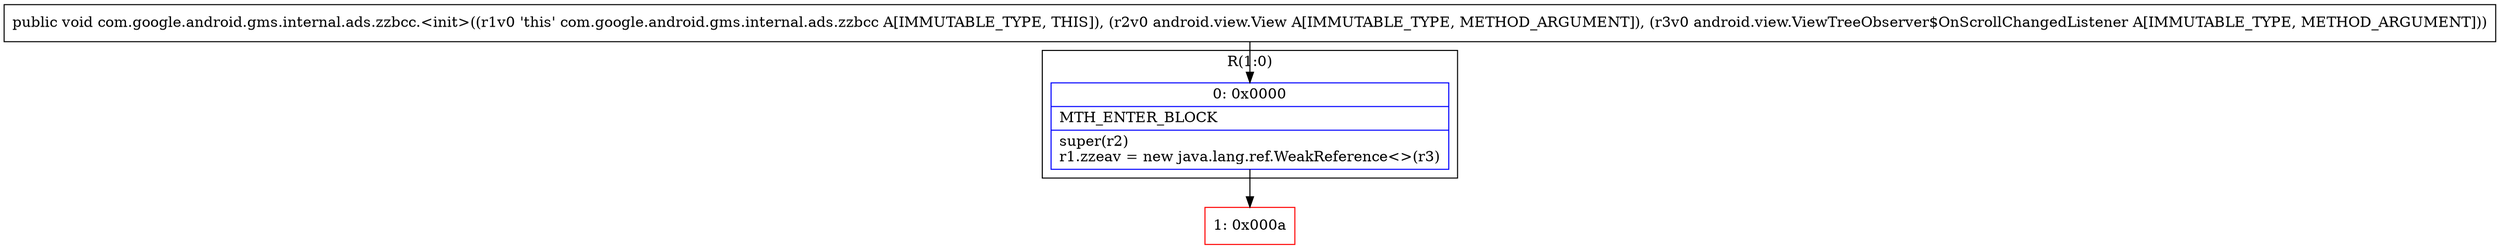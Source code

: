 digraph "CFG forcom.google.android.gms.internal.ads.zzbcc.\<init\>(Landroid\/view\/View;Landroid\/view\/ViewTreeObserver$OnScrollChangedListener;)V" {
subgraph cluster_Region_1980176698 {
label = "R(1:0)";
node [shape=record,color=blue];
Node_0 [shape=record,label="{0\:\ 0x0000|MTH_ENTER_BLOCK\l|super(r2)\lr1.zzeav = new java.lang.ref.WeakReference\<\>(r3)\l}"];
}
Node_1 [shape=record,color=red,label="{1\:\ 0x000a}"];
MethodNode[shape=record,label="{public void com.google.android.gms.internal.ads.zzbcc.\<init\>((r1v0 'this' com.google.android.gms.internal.ads.zzbcc A[IMMUTABLE_TYPE, THIS]), (r2v0 android.view.View A[IMMUTABLE_TYPE, METHOD_ARGUMENT]), (r3v0 android.view.ViewTreeObserver$OnScrollChangedListener A[IMMUTABLE_TYPE, METHOD_ARGUMENT])) }"];
MethodNode -> Node_0;
Node_0 -> Node_1;
}

